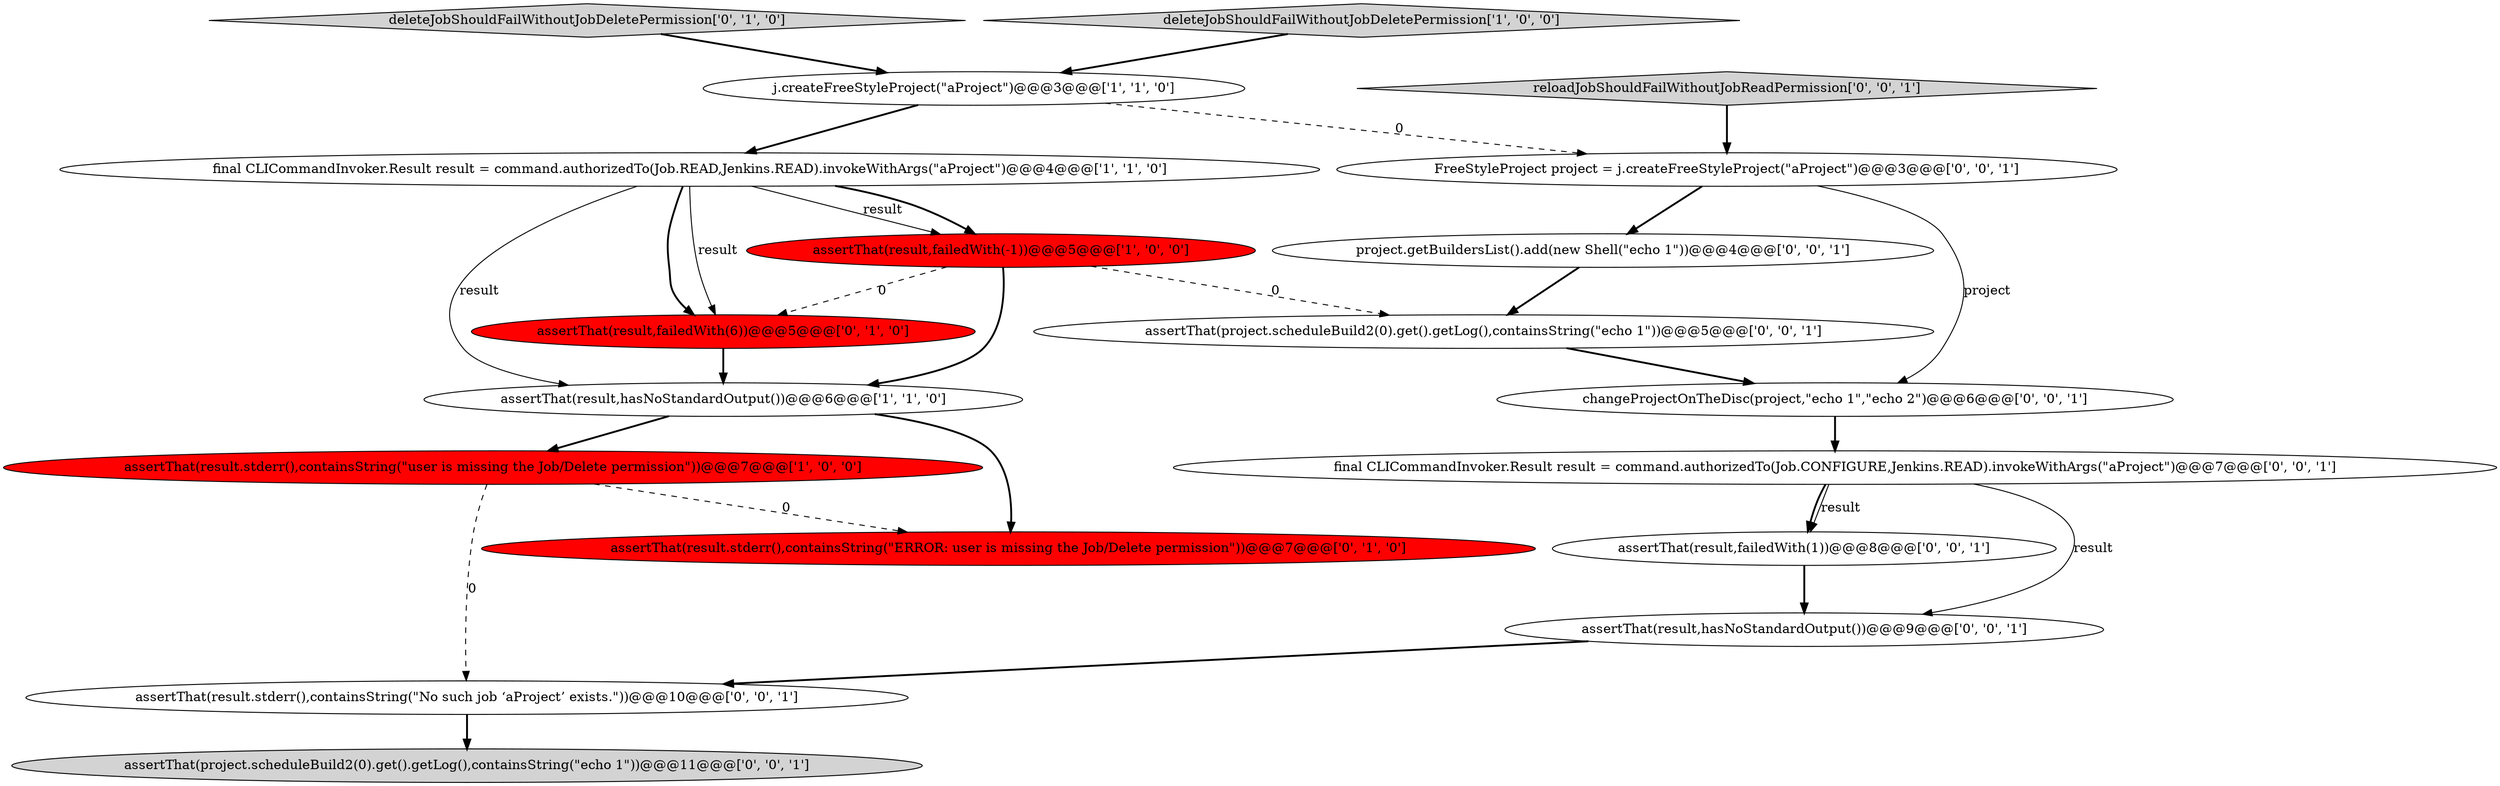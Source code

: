 digraph {
9 [style = filled, label = "assertThat(result,failedWith(1))@@@8@@@['0', '0', '1']", fillcolor = white, shape = ellipse image = "AAA0AAABBB3BBB"];
8 [style = filled, label = "deleteJobShouldFailWithoutJobDeletePermission['0', '1', '0']", fillcolor = lightgray, shape = diamond image = "AAA0AAABBB2BBB"];
1 [style = filled, label = "final CLICommandInvoker.Result result = command.authorizedTo(Job.READ,Jenkins.READ).invokeWithArgs(\"aProject\")@@@4@@@['1', '1', '0']", fillcolor = white, shape = ellipse image = "AAA0AAABBB1BBB"];
5 [style = filled, label = "j.createFreeStyleProject(\"aProject\")@@@3@@@['1', '1', '0']", fillcolor = white, shape = ellipse image = "AAA0AAABBB1BBB"];
12 [style = filled, label = "changeProjectOnTheDisc(project,\"echo 1\",\"echo 2\")@@@6@@@['0', '0', '1']", fillcolor = white, shape = ellipse image = "AAA0AAABBB3BBB"];
17 [style = filled, label = "FreeStyleProject project = j.createFreeStyleProject(\"aProject\")@@@3@@@['0', '0', '1']", fillcolor = white, shape = ellipse image = "AAA0AAABBB3BBB"];
16 [style = filled, label = "project.getBuildersList().add(new Shell(\"echo 1\"))@@@4@@@['0', '0', '1']", fillcolor = white, shape = ellipse image = "AAA0AAABBB3BBB"];
3 [style = filled, label = "assertThat(result,failedWith(-1))@@@5@@@['1', '0', '0']", fillcolor = red, shape = ellipse image = "AAA1AAABBB1BBB"];
6 [style = filled, label = "assertThat(result.stderr(),containsString(\"ERROR: user is missing the Job/Delete permission\"))@@@7@@@['0', '1', '0']", fillcolor = red, shape = ellipse image = "AAA1AAABBB2BBB"];
0 [style = filled, label = "assertThat(result,hasNoStandardOutput())@@@6@@@['1', '1', '0']", fillcolor = white, shape = ellipse image = "AAA0AAABBB1BBB"];
10 [style = filled, label = "assertThat(result,hasNoStandardOutput())@@@9@@@['0', '0', '1']", fillcolor = white, shape = ellipse image = "AAA0AAABBB3BBB"];
11 [style = filled, label = "final CLICommandInvoker.Result result = command.authorizedTo(Job.CONFIGURE,Jenkins.READ).invokeWithArgs(\"aProject\")@@@7@@@['0', '0', '1']", fillcolor = white, shape = ellipse image = "AAA0AAABBB3BBB"];
13 [style = filled, label = "assertThat(result.stderr(),containsString(\"No such job ‘aProject’ exists.\"))@@@10@@@['0', '0', '1']", fillcolor = white, shape = ellipse image = "AAA0AAABBB3BBB"];
14 [style = filled, label = "assertThat(project.scheduleBuild2(0).get().getLog(),containsString(\"echo 1\"))@@@11@@@['0', '0', '1']", fillcolor = lightgray, shape = ellipse image = "AAA0AAABBB3BBB"];
15 [style = filled, label = "assertThat(project.scheduleBuild2(0).get().getLog(),containsString(\"echo 1\"))@@@5@@@['0', '0', '1']", fillcolor = white, shape = ellipse image = "AAA0AAABBB3BBB"];
7 [style = filled, label = "assertThat(result,failedWith(6))@@@5@@@['0', '1', '0']", fillcolor = red, shape = ellipse image = "AAA1AAABBB2BBB"];
18 [style = filled, label = "reloadJobShouldFailWithoutJobReadPermission['0', '0', '1']", fillcolor = lightgray, shape = diamond image = "AAA0AAABBB3BBB"];
2 [style = filled, label = "deleteJobShouldFailWithoutJobDeletePermission['1', '0', '0']", fillcolor = lightgray, shape = diamond image = "AAA0AAABBB1BBB"];
4 [style = filled, label = "assertThat(result.stderr(),containsString(\"user is missing the Job/Delete permission\"))@@@7@@@['1', '0', '0']", fillcolor = red, shape = ellipse image = "AAA1AAABBB1BBB"];
11->10 [style = solid, label="result"];
16->15 [style = bold, label=""];
0->6 [style = bold, label=""];
3->7 [style = dashed, label="0"];
1->3 [style = solid, label="result"];
12->11 [style = bold, label=""];
1->3 [style = bold, label=""];
18->17 [style = bold, label=""];
1->0 [style = solid, label="result"];
7->0 [style = bold, label=""];
9->10 [style = bold, label=""];
17->12 [style = solid, label="project"];
4->6 [style = dashed, label="0"];
11->9 [style = bold, label=""];
1->7 [style = bold, label=""];
3->0 [style = bold, label=""];
1->7 [style = solid, label="result"];
5->1 [style = bold, label=""];
5->17 [style = dashed, label="0"];
8->5 [style = bold, label=""];
10->13 [style = bold, label=""];
0->4 [style = bold, label=""];
11->9 [style = solid, label="result"];
3->15 [style = dashed, label="0"];
15->12 [style = bold, label=""];
4->13 [style = dashed, label="0"];
13->14 [style = bold, label=""];
17->16 [style = bold, label=""];
2->5 [style = bold, label=""];
}
